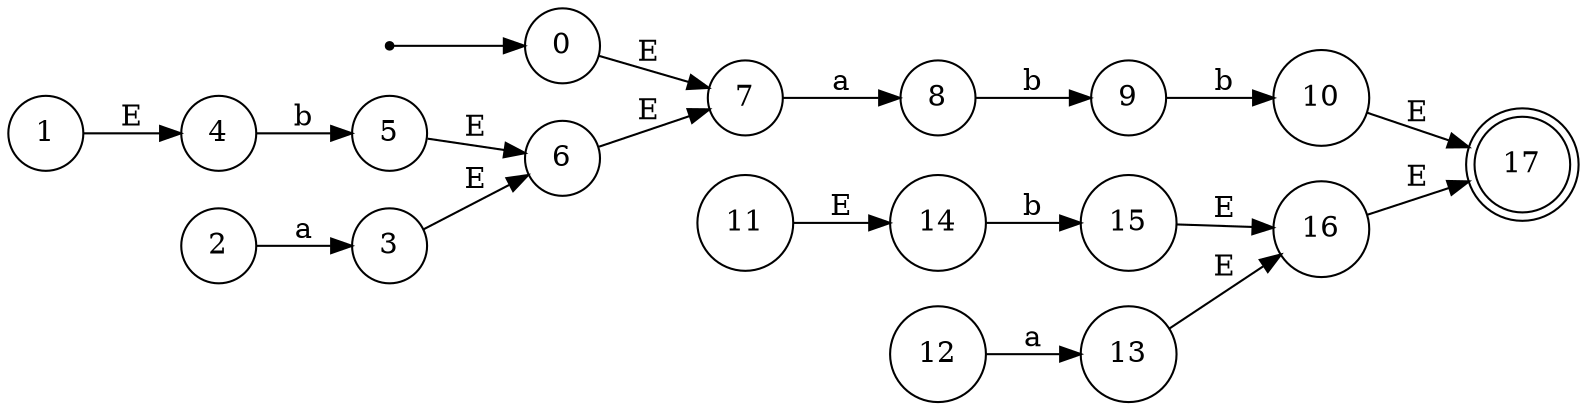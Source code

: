 strict digraph FSM {
	graph [rankdir=LR];
	node [shape=circle];
	null	[shape=point];
	null -> 0;
	4 -> 5	[label=b];
	17	[shape=doublecircle];
	10 -> 17	[label=E];
	5 -> 6	[label=E];
	9 -> 10	[label=b];
	6 -> 7	[label=E];
	7 -> 8	[label=a];
	11 -> 14	[label=E];
	14 -> 15	[label=b];
	3 -> 6	[label=E];
	13 -> 16	[label=E];
	8 -> 9	[label=b];
	1 -> 4	[label=E];
	15 -> 16	[label=E];
	0 -> 7	[label=E];
	2 -> 3	[label=a];
	12 -> 13	[label=a];
	16 -> 17	[label=E];
}
